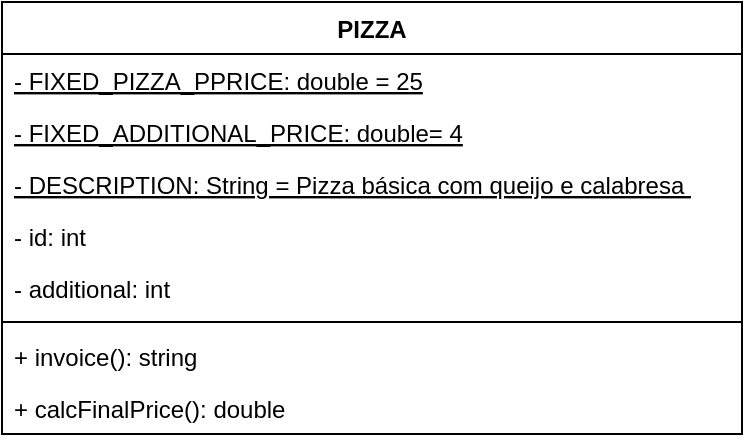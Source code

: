 <mxfile>
    <diagram name="Página-1" id="uSWra-zJRQmhvyqlhQ35">
        <mxGraphModel dx="410" dy="173" grid="1" gridSize="10" guides="1" tooltips="1" connect="1" arrows="1" fold="1" page="1" pageScale="1" pageWidth="827" pageHeight="1169" math="0" shadow="0">
            <root>
                <mxCell id="0"/>
                <mxCell id="1" parent="0"/>
                <mxCell id="iwZhZvzJ425hIAG8yoU1-1" value="PIZZA" style="swimlane;fontStyle=1;align=center;verticalAlign=top;childLayout=stackLayout;horizontal=1;startSize=26;horizontalStack=0;resizeParent=1;resizeParentMax=0;resizeLast=0;collapsible=1;marginBottom=0;" parent="1" vertex="1">
                    <mxGeometry x="20" y="90" width="370" height="216" as="geometry"/>
                </mxCell>
                <mxCell id="3" value="- FIXED_PIZZA_PPRICE: double = 25" style="text;strokeColor=none;fillColor=none;align=left;verticalAlign=top;spacingLeft=4;spacingRight=4;overflow=hidden;rotatable=0;points=[[0,0.5],[1,0.5]];portConstraint=eastwest;fontStyle=4;labelBackgroundColor=none;" vertex="1" parent="iwZhZvzJ425hIAG8yoU1-1">
                    <mxGeometry y="26" width="370" height="26" as="geometry"/>
                </mxCell>
                <mxCell id="4" value="- FIXED_ADDITIONAL_PRICE: double= 4" style="text;strokeColor=none;fillColor=none;align=left;verticalAlign=top;spacingLeft=4;spacingRight=4;overflow=hidden;rotatable=0;points=[[0,0.5],[1,0.5]];portConstraint=eastwest;fontStyle=4;labelBackgroundColor=none;" vertex="1" parent="iwZhZvzJ425hIAG8yoU1-1">
                    <mxGeometry y="52" width="370" height="26" as="geometry"/>
                </mxCell>
                <mxCell id="5" value="- DESCRIPTION: String = Pizza básica com queijo e calabresa " style="text;strokeColor=none;fillColor=none;align=left;verticalAlign=top;spacingLeft=4;spacingRight=4;overflow=hidden;rotatable=0;points=[[0,0.5],[1,0.5]];portConstraint=eastwest;fontStyle=4" vertex="1" parent="iwZhZvzJ425hIAG8yoU1-1">
                    <mxGeometry y="78" width="370" height="26" as="geometry"/>
                </mxCell>
                <mxCell id="iwZhZvzJ425hIAG8yoU1-2" value="- id: int" style="text;strokeColor=none;fillColor=none;align=left;verticalAlign=top;spacingLeft=4;spacingRight=4;overflow=hidden;rotatable=0;points=[[0,0.5],[1,0.5]];portConstraint=eastwest;" parent="iwZhZvzJ425hIAG8yoU1-1" vertex="1">
                    <mxGeometry y="104" width="370" height="26" as="geometry"/>
                </mxCell>
                <mxCell id="iwZhZvzJ425hIAG8yoU1-20" value="- additional: int" style="text;strokeColor=none;fillColor=none;align=left;verticalAlign=top;spacingLeft=4;spacingRight=4;overflow=hidden;rotatable=0;points=[[0,0.5],[1,0.5]];portConstraint=eastwest;" parent="iwZhZvzJ425hIAG8yoU1-1" vertex="1">
                    <mxGeometry y="130" width="370" height="26" as="geometry"/>
                </mxCell>
                <mxCell id="iwZhZvzJ425hIAG8yoU1-3" value="" style="line;strokeWidth=1;fillColor=none;align=left;verticalAlign=middle;spacingTop=-1;spacingLeft=3;spacingRight=3;rotatable=0;labelPosition=right;points=[];portConstraint=eastwest;strokeColor=inherit;" parent="iwZhZvzJ425hIAG8yoU1-1" vertex="1">
                    <mxGeometry y="156" width="370" height="8" as="geometry"/>
                </mxCell>
                <mxCell id="iwZhZvzJ425hIAG8yoU1-7" value="+ invoice(): string" style="text;strokeColor=none;fillColor=none;align=left;verticalAlign=top;spacingLeft=4;spacingRight=4;overflow=hidden;rotatable=0;points=[[0,0.5],[1,0.5]];portConstraint=eastwest;" parent="iwZhZvzJ425hIAG8yoU1-1" vertex="1">
                    <mxGeometry y="164" width="370" height="26" as="geometry"/>
                </mxCell>
                <mxCell id="6" value="+ calcFinalPrice(): double" style="text;strokeColor=none;fillColor=none;align=left;verticalAlign=top;spacingLeft=4;spacingRight=4;overflow=hidden;rotatable=0;points=[[0,0.5],[1,0.5]];portConstraint=eastwest;" vertex="1" parent="iwZhZvzJ425hIAG8yoU1-1">
                    <mxGeometry y="190" width="370" height="26" as="geometry"/>
                </mxCell>
            </root>
        </mxGraphModel>
    </diagram>
</mxfile>